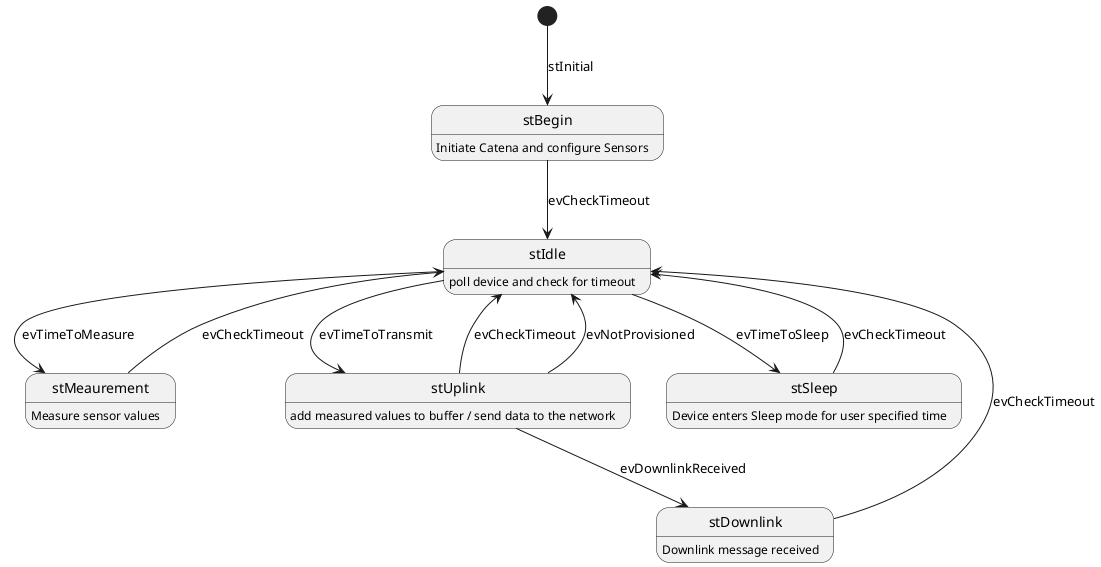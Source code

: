 @startuml
/'
Module:	WindsorSigfox.plantuml
Function:
	PlantUML reference source for windsor application state diagram.
	
Copyright:
	See accompanying LICENSE file at
	https:://github.com/mcci-catena/Catena-Arduino-Platform
	
Author:
	Dhinesh Kumar Pitchai, MCCI Corporation	June 2021
Notes:
	PlantUML images in REAMDE.md are generated by pasting this file into
	the server at http://www.plantuml.com/plantuml, and grabbing the
	resulting URLs.  That has to be done several times, with different
	values edited into the variables below. The comments in README.md
	will tell you what's needed.
'/

[*] --> stBegin : stInitial

state stBegin
state stIdle
state stMeaurement
state stUplink
state stDownlink
state stSleep

stBegin : Initiate Catena and configure Sensors
stBegin --> stIdle : evCheckTimeout
stIdle : poll device and check for timeout
stIdle --> stMeaurement : evTimeToMeasure
stMeaurement : Measure sensor values
stMeaurement --> stIdle : evCheckTimeout
stIdle --> stUplink : evTimeToTransmit
stUplink : add measured values to buffer / send data to the network
stUplink --> stDownlink : evDownlinkReceived
stDownlink : Downlink message received
stDownlink --> stIdle : evCheckTimeout
stUplink --> stIdle : evCheckTimeout
stIdle --> stSleep : evTimeToSleep
stSleep : Device enters Sleep mode for user specified time
stSleep --> stIdle : evCheckTimeout
stUplink --> stIdle : evNotProvisioned
@enduml